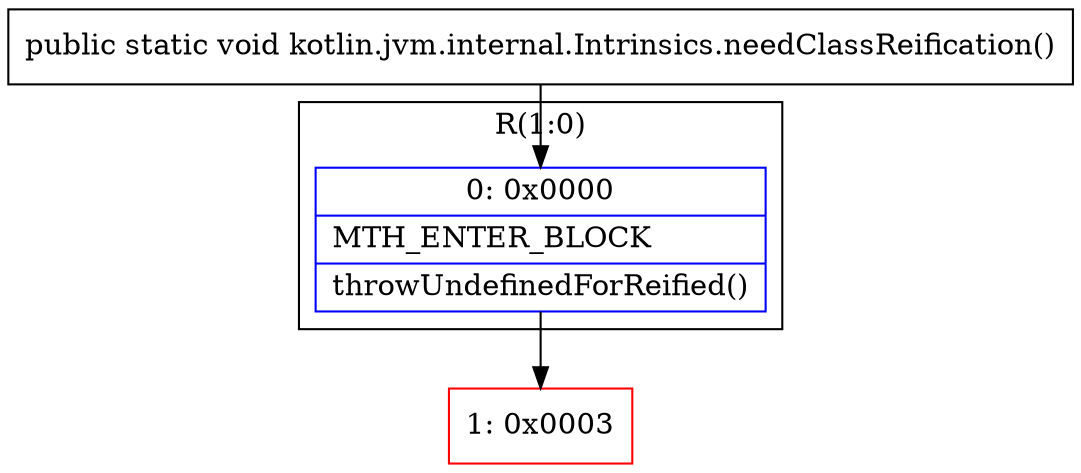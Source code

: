 digraph "CFG forkotlin.jvm.internal.Intrinsics.needClassReification()V" {
subgraph cluster_Region_418181135 {
label = "R(1:0)";
node [shape=record,color=blue];
Node_0 [shape=record,label="{0\:\ 0x0000|MTH_ENTER_BLOCK\l|throwUndefinedForReified()\l}"];
}
Node_1 [shape=record,color=red,label="{1\:\ 0x0003}"];
MethodNode[shape=record,label="{public static void kotlin.jvm.internal.Intrinsics.needClassReification() }"];
MethodNode -> Node_0;
Node_0 -> Node_1;
}

